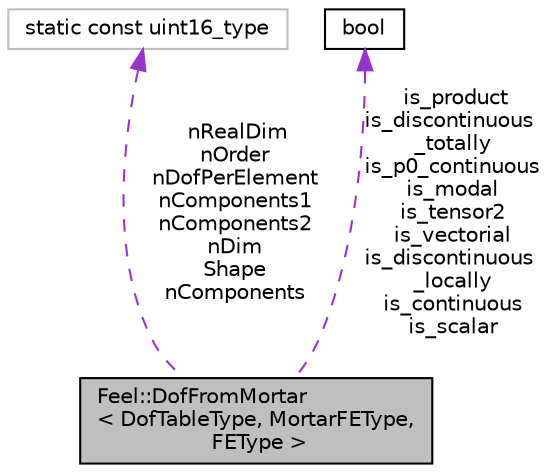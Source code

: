 digraph "Feel::DofFromMortar&lt; DofTableType, MortarFEType, FEType &gt;"
{
 // LATEX_PDF_SIZE
  edge [fontname="Helvetica",fontsize="10",labelfontname="Helvetica",labelfontsize="10"];
  node [fontname="Helvetica",fontsize="10",shape=record];
  Node1 [label="Feel::DofFromMortar\l\< DofTableType, MortarFEType,\l FEType \>",height=0.2,width=0.4,color="black", fillcolor="grey75", style="filled", fontcolor="black",tooltip="local dof contribution from a mortar element"];
  Node2 -> Node1 [dir="back",color="darkorchid3",fontsize="10",style="dashed",label=" nRealDim\nnOrder\nnDofPerElement\nnComponents1\nnComponents2\nnDim\nShape\nnComponents" ,fontname="Helvetica"];
  Node2 [label="static const uint16_type",height=0.2,width=0.4,color="grey75", fillcolor="white", style="filled",tooltip=" "];
  Node3 -> Node1 [dir="back",color="darkorchid3",fontsize="10",style="dashed",label=" is_product\nis_discontinuous\l_totally\nis_p0_continuous\nis_modal\nis_tensor2\nis_vectorial\nis_discontinuous\l_locally\nis_continuous\nis_scalar" ,fontname="Helvetica"];
  Node3 [label="bool",height=0.2,width=0.4,color="black", fillcolor="white", style="filled",URL="$classbool.html",tooltip=" "];
}
